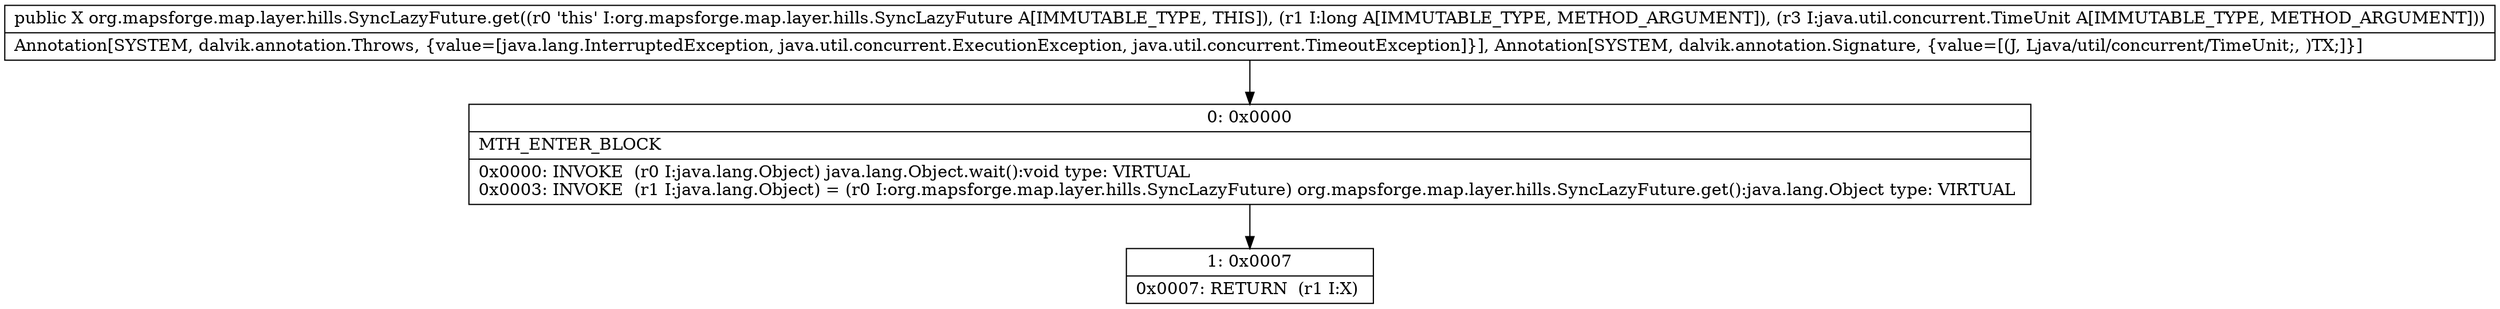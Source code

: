 digraph "CFG fororg.mapsforge.map.layer.hills.SyncLazyFuture.get(JLjava\/util\/concurrent\/TimeUnit;)Ljava\/lang\/Object;" {
Node_0 [shape=record,label="{0\:\ 0x0000|MTH_ENTER_BLOCK\l|0x0000: INVOKE  (r0 I:java.lang.Object) java.lang.Object.wait():void type: VIRTUAL \l0x0003: INVOKE  (r1 I:java.lang.Object) = (r0 I:org.mapsforge.map.layer.hills.SyncLazyFuture) org.mapsforge.map.layer.hills.SyncLazyFuture.get():java.lang.Object type: VIRTUAL \l}"];
Node_1 [shape=record,label="{1\:\ 0x0007|0x0007: RETURN  (r1 I:X) \l}"];
MethodNode[shape=record,label="{public X org.mapsforge.map.layer.hills.SyncLazyFuture.get((r0 'this' I:org.mapsforge.map.layer.hills.SyncLazyFuture A[IMMUTABLE_TYPE, THIS]), (r1 I:long A[IMMUTABLE_TYPE, METHOD_ARGUMENT]), (r3 I:java.util.concurrent.TimeUnit A[IMMUTABLE_TYPE, METHOD_ARGUMENT]))  | Annotation[SYSTEM, dalvik.annotation.Throws, \{value=[java.lang.InterruptedException, java.util.concurrent.ExecutionException, java.util.concurrent.TimeoutException]\}], Annotation[SYSTEM, dalvik.annotation.Signature, \{value=[(J, Ljava\/util\/concurrent\/TimeUnit;, )TX;]\}]\l}"];
MethodNode -> Node_0;
Node_0 -> Node_1;
}

